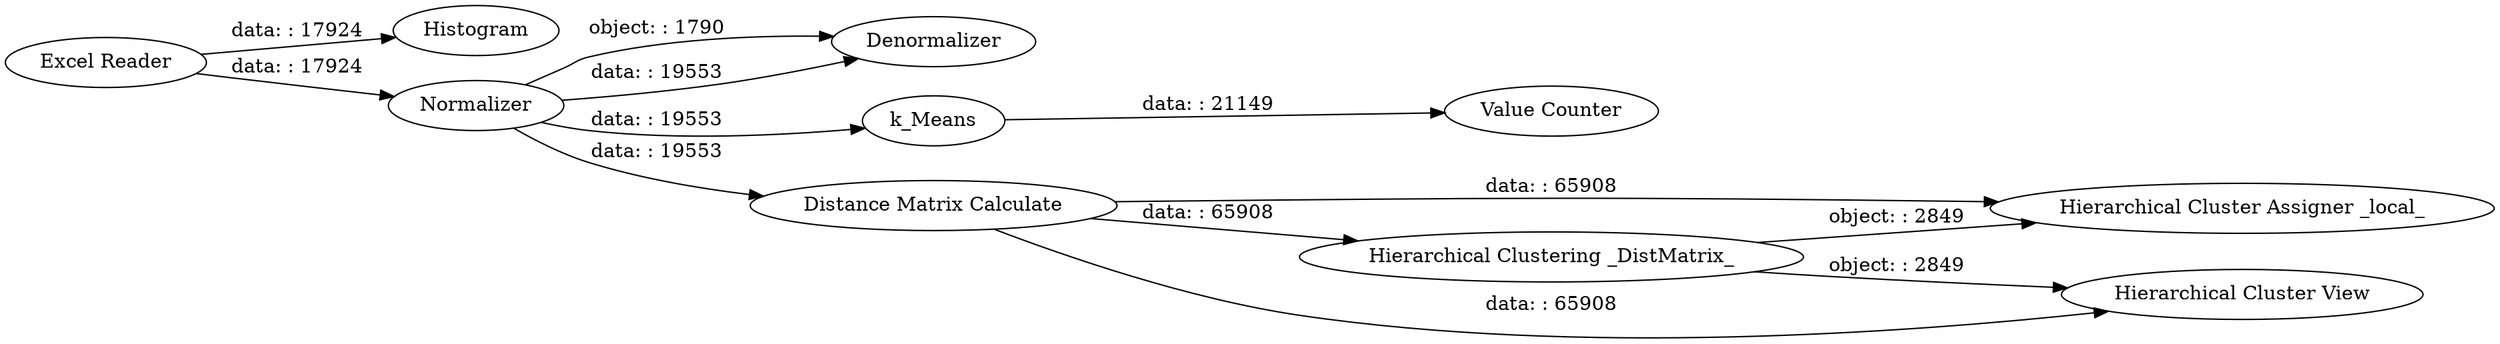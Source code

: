 digraph {
	"5864166890185845832_10" [label="Hierarchical Clustering _DistMatrix_"]
	"5864166890185845832_5" [label=Denormalizer]
	"5864166890185845832_4" [label=Histogram]
	"5864166890185845832_9" [label="Value Counter"]
	"5864166890185845832_3" [label=Normalizer]
	"5864166890185845832_11" [label="Hierarchical Cluster View"]
	"5864166890185845832_8" [label=k_Means]
	"5864166890185845832_2" [label="Excel Reader"]
	"5864166890185845832_12" [label="Hierarchical Cluster Assigner _local_"]
	"5864166890185845832_7" [label="Distance Matrix Calculate"]
	"5864166890185845832_10" -> "5864166890185845832_12" [label="object: : 2849"]
	"5864166890185845832_3" -> "5864166890185845832_5" [label="object: : 1790"]
	"5864166890185845832_7" -> "5864166890185845832_12" [label="data: : 65908"]
	"5864166890185845832_3" -> "5864166890185845832_7" [label="data: : 19553"]
	"5864166890185845832_3" -> "5864166890185845832_5" [label="data: : 19553"]
	"5864166890185845832_2" -> "5864166890185845832_3" [label="data: : 17924"]
	"5864166890185845832_10" -> "5864166890185845832_11" [label="object: : 2849"]
	"5864166890185845832_7" -> "5864166890185845832_11" [label="data: : 65908"]
	"5864166890185845832_8" -> "5864166890185845832_9" [label="data: : 21149"]
	"5864166890185845832_3" -> "5864166890185845832_8" [label="data: : 19553"]
	"5864166890185845832_2" -> "5864166890185845832_4" [label="data: : 17924"]
	"5864166890185845832_7" -> "5864166890185845832_10" [label="data: : 65908"]
	rankdir=LR
}

